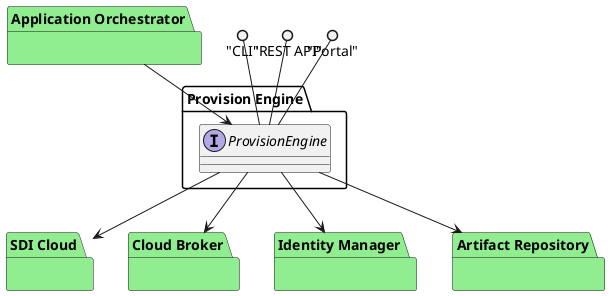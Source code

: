 @startuml

package "Application Orchestrator" #lightgreen {}
package "SDI Cloud" #lightgreen {}
package "Cloud Broker" #lightgreen {}
package "Identity Manager" #lightgreen {}
package "Artifact Repository" #lightgreen {}

package "Provision Engine" {
  interface "ProvisionEngine" {
  }
}

"CLI" ()-- "ProvisionEngine"
"REST API" ()-- "ProvisionEngine"
"Portal" ()-- "ProvisionEngine"


"Application Orchestrator" --> "ProvisionEngine"
"ProvisionEngine" --> "Artifact Repository"
"ProvisionEngine" --> "SDI Cloud"
"ProvisionEngine" --> "Identity Manager"
"ProvisionEngine" --> "Cloud Broker"

@enduml
